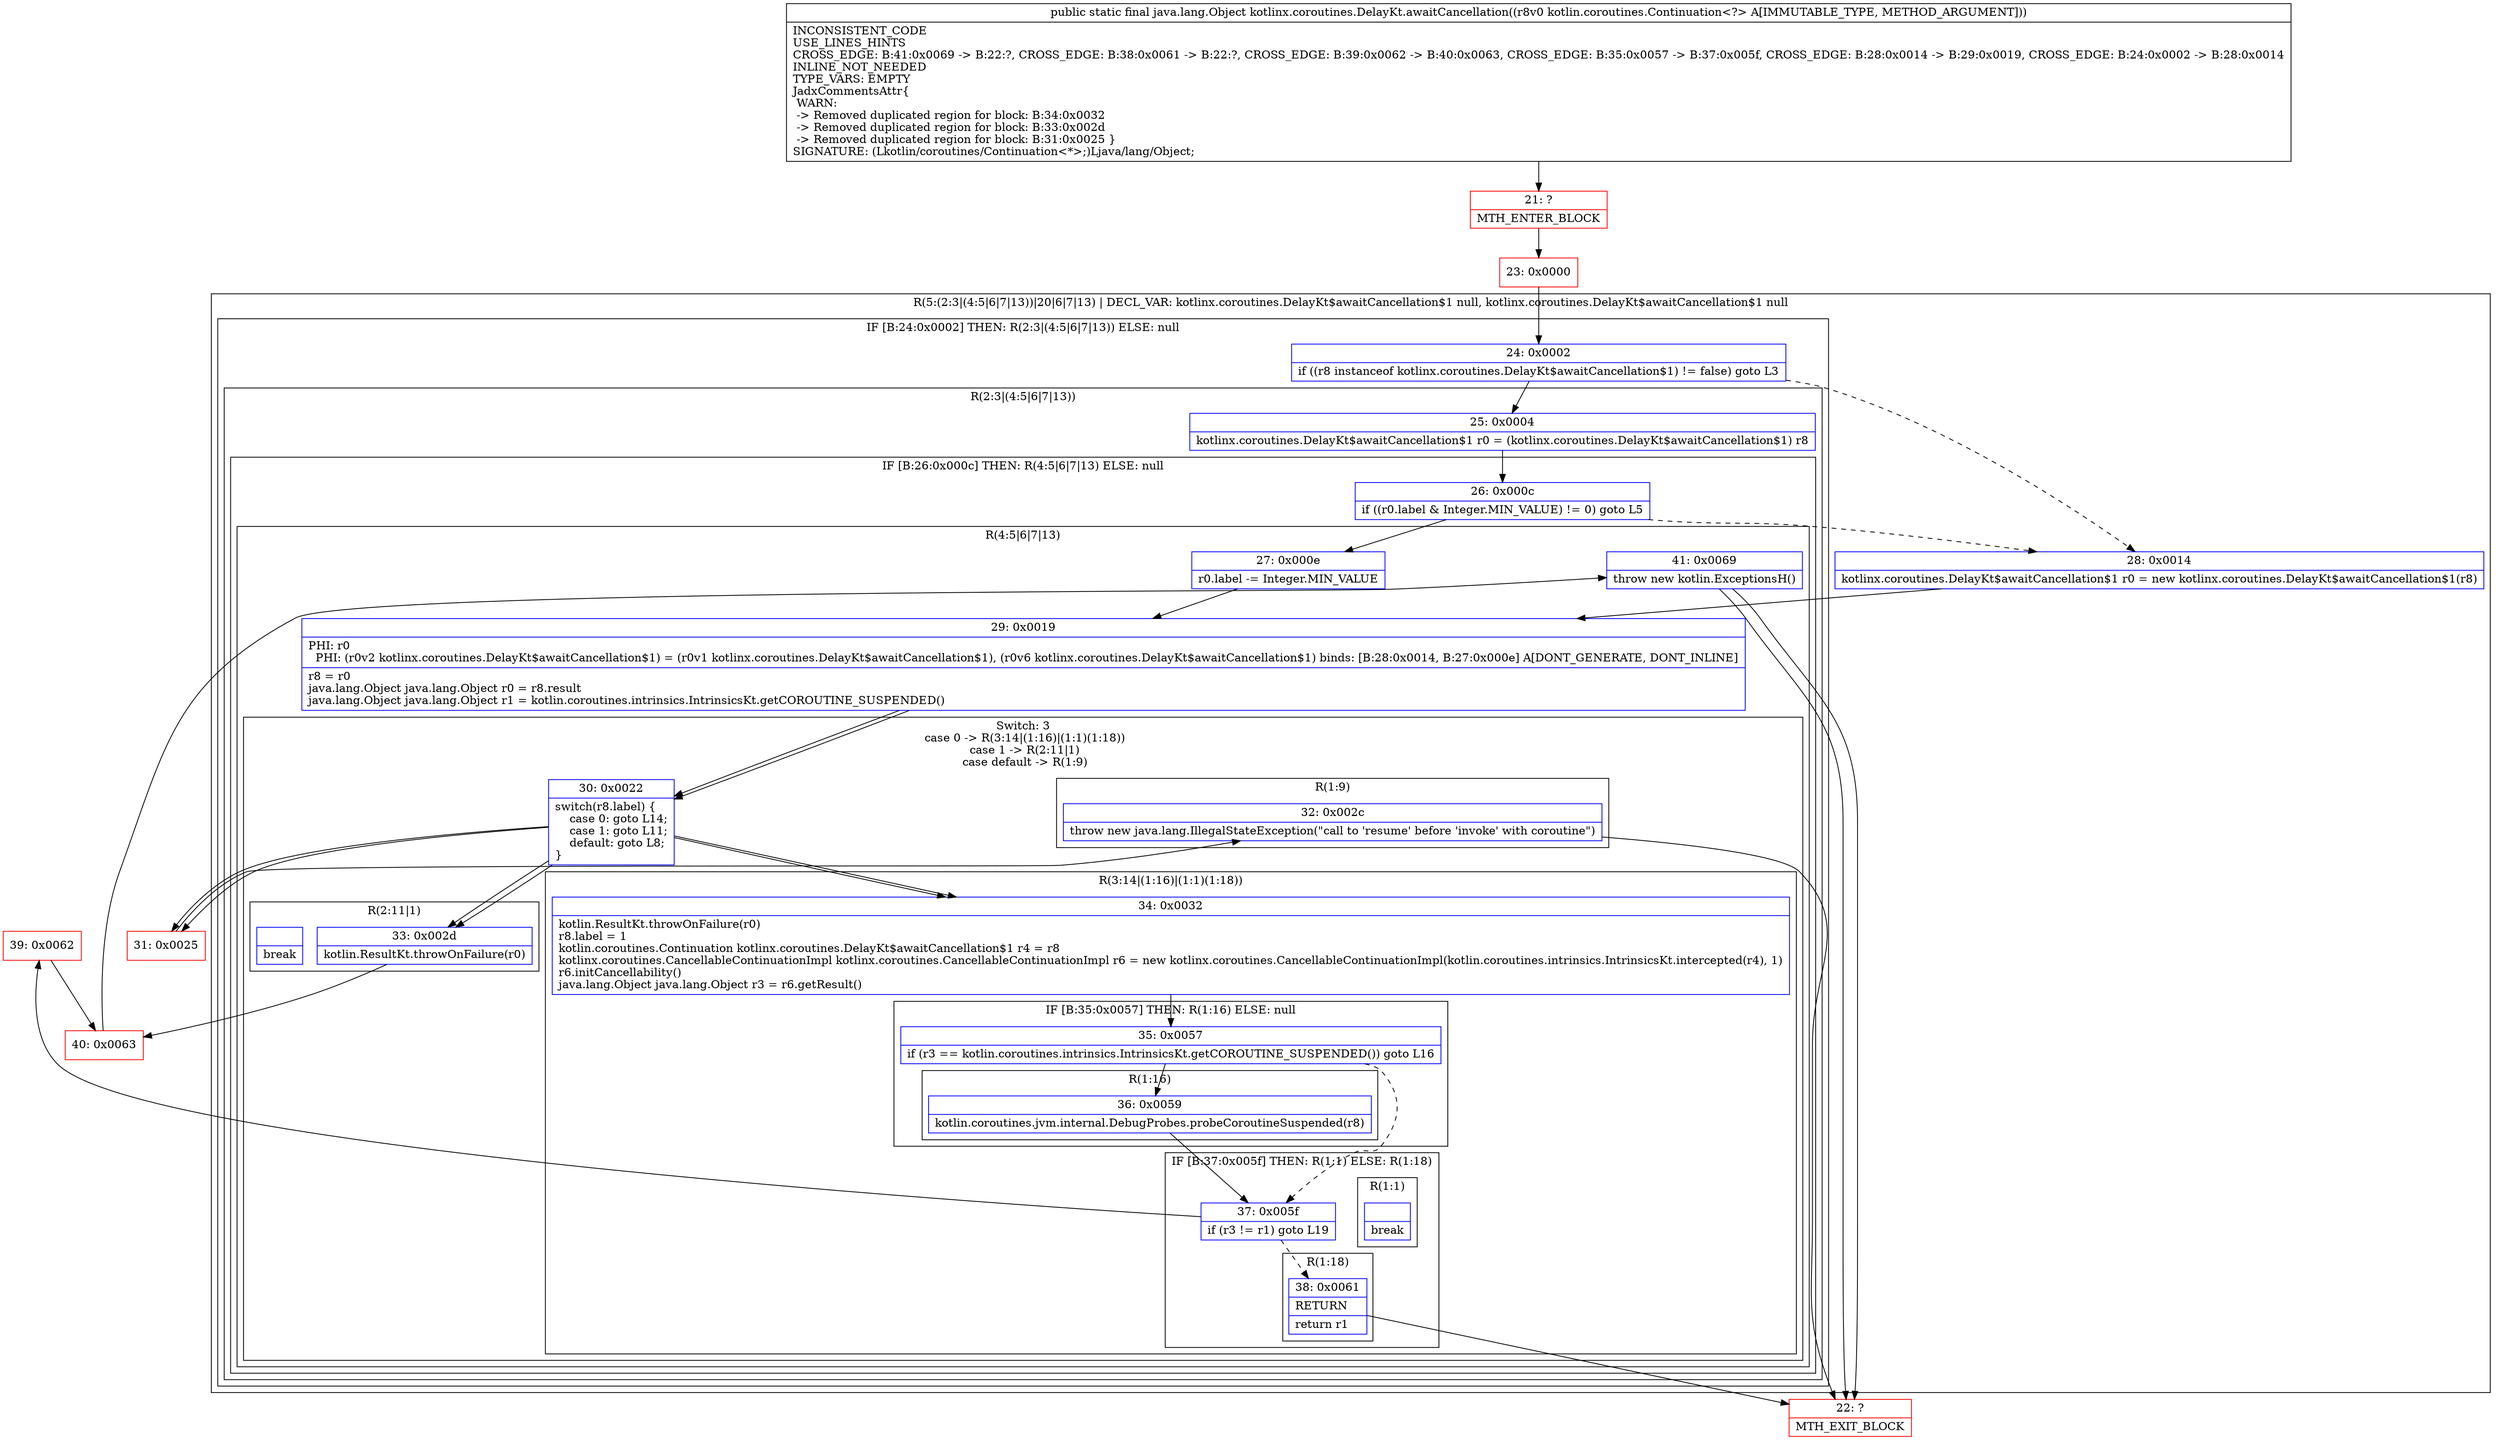 digraph "CFG forkotlinx.coroutines.DelayKt.awaitCancellation(Lkotlin\/coroutines\/Continuation;)Ljava\/lang\/Object;" {
subgraph cluster_Region_927100823 {
label = "R(5:(2:3|(4:5|6|7|13))|20|6|7|13) | DECL_VAR: kotlinx.coroutines.DelayKt$awaitCancellation$1 null, kotlinx.coroutines.DelayKt$awaitCancellation$1 null\l";
node [shape=record,color=blue];
subgraph cluster_IfRegion_482549219 {
label = "IF [B:24:0x0002] THEN: R(2:3|(4:5|6|7|13)) ELSE: null";
node [shape=record,color=blue];
Node_24 [shape=record,label="{24\:\ 0x0002|if ((r8 instanceof kotlinx.coroutines.DelayKt$awaitCancellation$1) != false) goto L3\l}"];
subgraph cluster_Region_493611862 {
label = "R(2:3|(4:5|6|7|13))";
node [shape=record,color=blue];
Node_25 [shape=record,label="{25\:\ 0x0004|kotlinx.coroutines.DelayKt$awaitCancellation$1 r0 = (kotlinx.coroutines.DelayKt$awaitCancellation$1) r8\l}"];
subgraph cluster_IfRegion_460612203 {
label = "IF [B:26:0x000c] THEN: R(4:5|6|7|13) ELSE: null";
node [shape=record,color=blue];
Node_26 [shape=record,label="{26\:\ 0x000c|if ((r0.label & Integer.MIN_VALUE) != 0) goto L5\l}"];
subgraph cluster_Region_1472046347 {
label = "R(4:5|6|7|13)";
node [shape=record,color=blue];
Node_27 [shape=record,label="{27\:\ 0x000e|r0.label \-= Integer.MIN_VALUE\l}"];
Node_29 [shape=record,label="{29\:\ 0x0019|PHI: r0 \l  PHI: (r0v2 kotlinx.coroutines.DelayKt$awaitCancellation$1) = (r0v1 kotlinx.coroutines.DelayKt$awaitCancellation$1), (r0v6 kotlinx.coroutines.DelayKt$awaitCancellation$1) binds: [B:28:0x0014, B:27:0x000e] A[DONT_GENERATE, DONT_INLINE]\l|r8 = r0\ljava.lang.Object java.lang.Object r0 = r8.result\ljava.lang.Object java.lang.Object r1 = kotlin.coroutines.intrinsics.IntrinsicsKt.getCOROUTINE_SUSPENDED()\l}"];
subgraph cluster_SwitchRegion_1209539428 {
label = "Switch: 3
 case 0 -> R(3:14|(1:16)|(1:1)(1:18))
 case 1 -> R(2:11|1)
 case default -> R(1:9)";
node [shape=record,color=blue];
Node_30 [shape=record,label="{30\:\ 0x0022|switch(r8.label) \{\l    case 0: goto L14;\l    case 1: goto L11;\l    default: goto L8;\l\}\l}"];
subgraph cluster_Region_1820523303 {
label = "R(3:14|(1:16)|(1:1)(1:18))";
node [shape=record,color=blue];
Node_34 [shape=record,label="{34\:\ 0x0032|kotlin.ResultKt.throwOnFailure(r0)\lr8.label = 1\lkotlin.coroutines.Continuation kotlinx.coroutines.DelayKt$awaitCancellation$1 r4 = r8\lkotlinx.coroutines.CancellableContinuationImpl kotlinx.coroutines.CancellableContinuationImpl r6 = new kotlinx.coroutines.CancellableContinuationImpl(kotlin.coroutines.intrinsics.IntrinsicsKt.intercepted(r4), 1)\lr6.initCancellability()\ljava.lang.Object java.lang.Object r3 = r6.getResult()\l}"];
subgraph cluster_IfRegion_649261043 {
label = "IF [B:35:0x0057] THEN: R(1:16) ELSE: null";
node [shape=record,color=blue];
Node_35 [shape=record,label="{35\:\ 0x0057|if (r3 == kotlin.coroutines.intrinsics.IntrinsicsKt.getCOROUTINE_SUSPENDED()) goto L16\l}"];
subgraph cluster_Region_779193530 {
label = "R(1:16)";
node [shape=record,color=blue];
Node_36 [shape=record,label="{36\:\ 0x0059|kotlin.coroutines.jvm.internal.DebugProbes.probeCoroutineSuspended(r8)\l}"];
}
}
subgraph cluster_IfRegion_1731563568 {
label = "IF [B:37:0x005f] THEN: R(1:1) ELSE: R(1:18)";
node [shape=record,color=blue];
Node_37 [shape=record,label="{37\:\ 0x005f|if (r3 != r1) goto L19\l}"];
subgraph cluster_Region_994546520 {
label = "R(1:1)";
node [shape=record,color=blue];
Node_InsnContainer_473224335 [shape=record,label="{|break\l}"];
}
subgraph cluster_Region_1166267440 {
label = "R(1:18)";
node [shape=record,color=blue];
Node_38 [shape=record,label="{38\:\ 0x0061|RETURN\l|return r1\l}"];
}
}
}
subgraph cluster_Region_479533894 {
label = "R(2:11|1)";
node [shape=record,color=blue];
Node_33 [shape=record,label="{33\:\ 0x002d|kotlin.ResultKt.throwOnFailure(r0)\l}"];
Node_InsnContainer_412942063 [shape=record,label="{|break\l}"];
}
subgraph cluster_Region_549695661 {
label = "R(1:9)";
node [shape=record,color=blue];
Node_32 [shape=record,label="{32\:\ 0x002c|throw new java.lang.IllegalStateException(\"call to 'resume' before 'invoke' with coroutine\")\l}"];
}
}
Node_41 [shape=record,label="{41\:\ 0x0069|throw new kotlin.ExceptionsH()\l}"];
}
}
}
}
Node_28 [shape=record,label="{28\:\ 0x0014|kotlinx.coroutines.DelayKt$awaitCancellation$1 r0 = new kotlinx.coroutines.DelayKt$awaitCancellation$1(r8)\l}"];
Node_29 [shape=record,label="{29\:\ 0x0019|PHI: r0 \l  PHI: (r0v2 kotlinx.coroutines.DelayKt$awaitCancellation$1) = (r0v1 kotlinx.coroutines.DelayKt$awaitCancellation$1), (r0v6 kotlinx.coroutines.DelayKt$awaitCancellation$1) binds: [B:28:0x0014, B:27:0x000e] A[DONT_GENERATE, DONT_INLINE]\l|r8 = r0\ljava.lang.Object java.lang.Object r0 = r8.result\ljava.lang.Object java.lang.Object r1 = kotlin.coroutines.intrinsics.IntrinsicsKt.getCOROUTINE_SUSPENDED()\l}"];
subgraph cluster_SwitchRegion_350151042 {
label = "Switch: 0";
node [shape=record,color=blue];
Node_30 [shape=record,label="{30\:\ 0x0022|switch(r8.label) \{\l    case 0: goto L14;\l    case 1: goto L11;\l    default: goto L8;\l\}\l}"];
}
Node_41 [shape=record,label="{41\:\ 0x0069|throw new kotlin.ExceptionsH()\l}"];
}
Node_21 [shape=record,color=red,label="{21\:\ ?|MTH_ENTER_BLOCK\l}"];
Node_23 [shape=record,color=red,label="{23\:\ 0x0000}"];
Node_31 [shape=record,color=red,label="{31\:\ 0x0025}"];
Node_22 [shape=record,color=red,label="{22\:\ ?|MTH_EXIT_BLOCK\l}"];
Node_40 [shape=record,color=red,label="{40\:\ 0x0063}"];
Node_39 [shape=record,color=red,label="{39\:\ 0x0062}"];
MethodNode[shape=record,label="{public static final java.lang.Object kotlinx.coroutines.DelayKt.awaitCancellation((r8v0 kotlin.coroutines.Continuation\<?\> A[IMMUTABLE_TYPE, METHOD_ARGUMENT]))  | INCONSISTENT_CODE\lUSE_LINES_HINTS\lCROSS_EDGE: B:41:0x0069 \-\> B:22:?, CROSS_EDGE: B:38:0x0061 \-\> B:22:?, CROSS_EDGE: B:39:0x0062 \-\> B:40:0x0063, CROSS_EDGE: B:35:0x0057 \-\> B:37:0x005f, CROSS_EDGE: B:28:0x0014 \-\> B:29:0x0019, CROSS_EDGE: B:24:0x0002 \-\> B:28:0x0014\lINLINE_NOT_NEEDED\lTYPE_VARS: EMPTY\lJadxCommentsAttr\{\l WARN: \l \-\> Removed duplicated region for block: B:34:0x0032 \l \-\> Removed duplicated region for block: B:33:0x002d \l \-\> Removed duplicated region for block: B:31:0x0025 \}\lSIGNATURE: (Lkotlin\/coroutines\/Continuation\<*\>;)Ljava\/lang\/Object;\l}"];
MethodNode -> Node_21;Node_24 -> Node_25;
Node_24 -> Node_28[style=dashed];
Node_25 -> Node_26;
Node_26 -> Node_27;
Node_26 -> Node_28[style=dashed];
Node_27 -> Node_29;
Node_29 -> Node_30;
Node_30 -> Node_31;
Node_30 -> Node_33;
Node_30 -> Node_34;
Node_34 -> Node_35;
Node_35 -> Node_36;
Node_35 -> Node_37[style=dashed];
Node_36 -> Node_37;
Node_37 -> Node_38[style=dashed];
Node_37 -> Node_39;
Node_38 -> Node_22;
Node_33 -> Node_40;
Node_32 -> Node_22;
Node_41 -> Node_22;
Node_28 -> Node_29;
Node_29 -> Node_30;
Node_30 -> Node_31;
Node_30 -> Node_33;
Node_30 -> Node_34;
Node_41 -> Node_22;
Node_21 -> Node_23;
Node_23 -> Node_24;
Node_31 -> Node_32;
Node_40 -> Node_41;
Node_39 -> Node_40;
}

